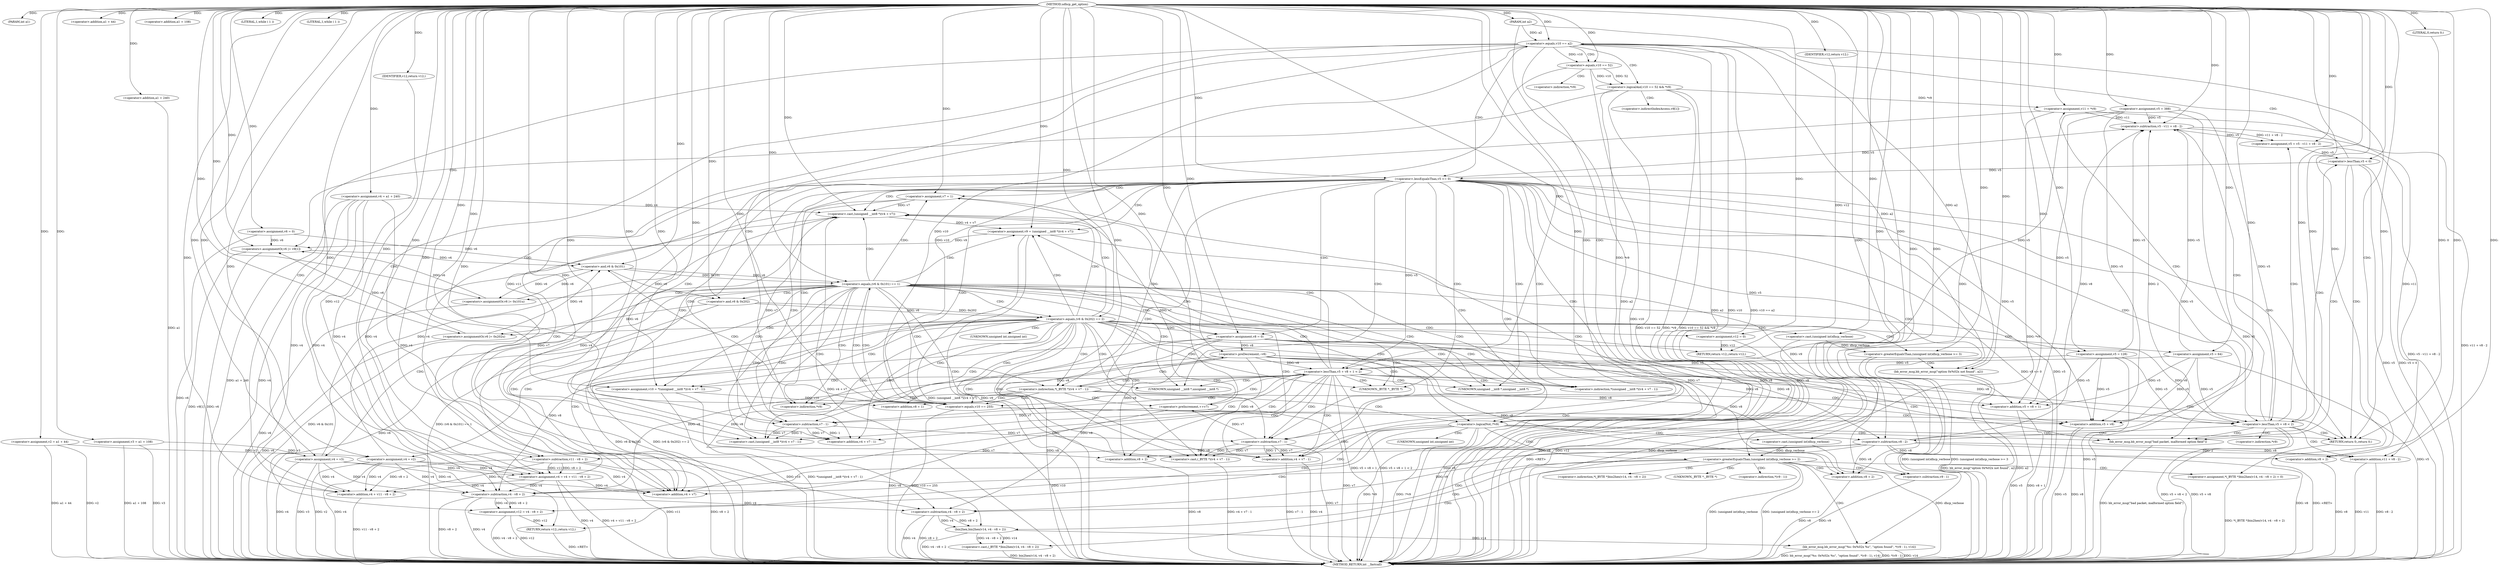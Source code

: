 digraph udhcp_get_option {  
"1000113" [label = "(METHOD,udhcp_get_option)" ]
"1000357" [label = "(METHOD_RETURN,int __fastcall)" ]
"1000114" [label = "(PARAM,int a1)" ]
"1000115" [label = "(PARAM,int a2)" ]
"1000129" [label = "(<operator>.assignment,v2 = a1 + 44)" ]
"1000131" [label = "(<operator>.addition,a1 + 44)" ]
"1000134" [label = "(<operator>.assignment,v3 = a1 + 108)" ]
"1000136" [label = "(<operator>.addition,a1 + 108)" ]
"1000139" [label = "(<operator>.assignment,v4 = a1 + 240)" ]
"1000141" [label = "(<operator>.addition,a1 + 240)" ]
"1000144" [label = "(<operator>.assignment,v5 = 388)" ]
"1000147" [label = "(<operator>.assignment,v6 = 0)" ]
"1000151" [label = "(LITERAL,1,while ( 1 ))" ]
"1000153" [label = "(<operator>.assignment,v7 = 1)" ]
"1000156" [label = "(<operator>.assignment,v8 = 0)" ]
"1000160" [label = "(LITERAL,1,while ( 1 ))" ]
"1000162" [label = "(<operator>.assignment,v9 = (unsigned __int8 *)(v4 + v7))" ]
"1000164" [label = "(<operator>.cast,(unsigned __int8 *)(v4 + v7))" ]
"1000166" [label = "(<operator>.addition,v4 + v7)" ]
"1000169" [label = "(<operator>.assignment,v10 = *(unsigned __int8 *)(v4 + v7 - 1))" ]
"1000172" [label = "(<operator>.cast,(unsigned __int8 *)(v4 + v7 - 1))" ]
"1000174" [label = "(<operator>.addition,v4 + v7 - 1)" ]
"1000176" [label = "(<operator>.subtraction,v7 - 1)" ]
"1000181" [label = "(<operator>.cast,(_BYTE *)(v4 + v7 - 1))" ]
"1000183" [label = "(<operator>.addition,v4 + v7 - 1)" ]
"1000185" [label = "(<operator>.subtraction,v7 - 1)" ]
"1000189" [label = "(<operator>.preDecrement,--v8)" ]
"1000191" [label = "(<operator>.preIncrement,++v7)" ]
"1000194" [label = "(<operator>.lessThan,v5 + v8 + 1 < 2)" ]
"1000195" [label = "(<operator>.addition,v5 + v8 + 1)" ]
"1000197" [label = "(<operator>.addition,v8 + 1)" ]
"1000203" [label = "(<operator>.equals,v10 == 255)" ]
"1000208" [label = "(<operator>.equals,(v6 & 0x101) == 1)" ]
"1000209" [label = "(<operator>.and,v6 & 0x101)" ]
"1000214" [label = "(<operators>.assignmentOr,v6 |= 0x101u)" ]
"1000217" [label = "(<operator>.assignment,v5 = 128)" ]
"1000220" [label = "(<operator>.assignment,v4 = v3)" ]
"1000225" [label = "(<operator>.equals,(v6 & 0x202) == 2)" ]
"1000226" [label = "(<operator>.and,v6 & 0x202)" ]
"1000231" [label = "(<operators>.assignmentOr,v6 |= 0x202u)" ]
"1000234" [label = "(<operator>.assignment,v5 = 64)" ]
"1000237" [label = "(<operator>.assignment,v4 = v2)" ]
"1000241" [label = "(<operator>.assignment,v12 = 0)" ]
"1000245" [label = "(<operator>.greaterEqualsThan,(unsigned int)dhcp_verbose >= 3)" ]
"1000246" [label = "(<operator>.cast,(unsigned int)dhcp_verbose)" ]
"1000250" [label = "(bb_error_msg,bb_error_msg(\"option 0x%02x not found\", a2))" ]
"1000253" [label = "(RETURN,return v12;,return v12;)" ]
"1000254" [label = "(IDENTIFIER,v12,return v12;)" ]
"1000256" [label = "(<operator>.lessThan,v5 + v8 < 2)" ]
"1000257" [label = "(<operator>.addition,v5 + v8)" ]
"1000262" [label = "(<operator>.assignment,v11 = *v9)" ]
"1000266" [label = "(<operator>.assignment,v5 = v5 - v11 + v8 - 2)" ]
"1000268" [label = "(<operator>.subtraction,v5 - v11 + v8 - 2)" ]
"1000270" [label = "(<operator>.addition,v11 + v8 - 2)" ]
"1000272" [label = "(<operator>.subtraction,v8 - 2)" ]
"1000276" [label = "(<operator>.lessThan,v5 < 0)" ]
"1000281" [label = "(<operator>.equals,v10 == a2)" ]
"1000286" [label = "(<operator>.logicalAnd,v10 == 52 && *v9)" ]
"1000287" [label = "(<operator>.equals,v10 == 52)" ]
"1000292" [label = "(<operators>.assignmentOr,v6 |= v9[1])" ]
"1000297" [label = "(<operator>.assignment,v4 = v4 + v11 - v8 + 2)" ]
"1000299" [label = "(<operator>.addition,v4 + v11 - v8 + 2)" ]
"1000301" [label = "(<operator>.subtraction,v11 - v8 + 2)" ]
"1000303" [label = "(<operator>.addition,v8 + 2)" ]
"1000307" [label = "(<operator>.lessEqualsThan,v5 <= 0)" ]
"1000312" [label = "(<operator>.logicalNot,!*v9)" ]
"1000317" [label = "(bb_error_msg,bb_error_msg(\"bad packet, malformed option field\"))" ]
"1000319" [label = "(RETURN,return 0;,return 0;)" ]
"1000320" [label = "(LITERAL,0,return 0;)" ]
"1000321" [label = "(<operator>.assignment,v12 = v4 - v8 + 2)" ]
"1000323" [label = "(<operator>.subtraction,v4 - v8 + 2)" ]
"1000325" [label = "(<operator>.addition,v8 + 2)" ]
"1000329" [label = "(<operator>.greaterEqualsThan,(unsigned int)dhcp_verbose >= 2)" ]
"1000330" [label = "(<operator>.cast,(unsigned int)dhcp_verbose)" ]
"1000335" [label = "(<operator>.assignment,*(_BYTE *)bin2hex(v14, v4 - v8 + 2) = 0)" ]
"1000337" [label = "(<operator>.cast,(_BYTE *)bin2hex(v14, v4 - v8 + 2))" ]
"1000339" [label = "(bin2hex,bin2hex(v14, v4 - v8 + 2))" ]
"1000341" [label = "(<operator>.subtraction,v4 - v8 + 2)" ]
"1000343" [label = "(<operator>.addition,v8 + 2)" ]
"1000347" [label = "(bb_error_msg,bb_error_msg(\"%s: 0x%02x %s\", \"option found\", *(v9 - 1), v14))" ]
"1000351" [label = "(<operator>.subtraction,v9 - 1)" ]
"1000355" [label = "(RETURN,return v12;,return v12;)" ]
"1000356" [label = "(IDENTIFIER,v12,return v12;)" ]
"1000165" [label = "(UNKNOWN,unsigned __int8 *,unsigned __int8 *)" ]
"1000171" [label = "(<operator>.indirection,*(unsigned __int8 *)(v4 + v7 - 1))" ]
"1000173" [label = "(UNKNOWN,unsigned __int8 *,unsigned __int8 *)" ]
"1000180" [label = "(<operator>.indirection,*(_BYTE *)(v4 + v7 - 1))" ]
"1000182" [label = "(UNKNOWN,_BYTE *,_BYTE *)" ]
"1000247" [label = "(UNKNOWN,unsigned int,unsigned int)" ]
"1000264" [label = "(<operator>.indirection,*v9)" ]
"1000290" [label = "(<operator>.indirection,*v9)" ]
"1000294" [label = "(<operator>.indirectIndexAccess,v9[1])" ]
"1000313" [label = "(<operator>.indirection,*v9)" ]
"1000331" [label = "(UNKNOWN,unsigned int,unsigned int)" ]
"1000336" [label = "(<operator>.indirection,*(_BYTE *)bin2hex(v14, v4 - v8 + 2))" ]
"1000338" [label = "(UNKNOWN,_BYTE *,_BYTE *)" ]
"1000350" [label = "(<operator>.indirection,*(v9 - 1))" ]
  "1000319" -> "1000357"  [ label = "DDG: <RET>"] 
  "1000129" -> "1000357"  [ label = "DDG: a1 + 44"] 
  "1000194" -> "1000357"  [ label = "DDG: v5 + v8 + 1"] 
  "1000292" -> "1000357"  [ label = "DDG: v9[1]"] 
  "1000162" -> "1000357"  [ label = "DDG: (unsigned __int8 *)(v4 + v7)"] 
  "1000134" -> "1000357"  [ label = "DDG: a1 + 108"] 
  "1000217" -> "1000357"  [ label = "DDG: v5"] 
  "1000194" -> "1000357"  [ label = "DDG: v5 + v8 + 1 < 2"] 
  "1000341" -> "1000357"  [ label = "DDG: v4"] 
  "1000307" -> "1000357"  [ label = "DDG: v5 <= 0"] 
  "1000321" -> "1000357"  [ label = "DDG: v12"] 
  "1000203" -> "1000357"  [ label = "DDG: v10 == 255"] 
  "1000162" -> "1000357"  [ label = "DDG: v9"] 
  "1000351" -> "1000357"  [ label = "DDG: v9"] 
  "1000323" -> "1000357"  [ label = "DDG: v8 + 2"] 
  "1000237" -> "1000357"  [ label = "DDG: v2"] 
  "1000164" -> "1000357"  [ label = "DDG: v4 + v7"] 
  "1000343" -> "1000357"  [ label = "DDG: v8"] 
  "1000329" -> "1000357"  [ label = "DDG: (unsigned int)dhcp_verbose"] 
  "1000257" -> "1000357"  [ label = "DDG: v8"] 
  "1000307" -> "1000357"  [ label = "DDG: v5"] 
  "1000141" -> "1000357"  [ label = "DDG: a1"] 
  "1000183" -> "1000357"  [ label = "DDG: v4"] 
  "1000257" -> "1000357"  [ label = "DDG: v5"] 
  "1000321" -> "1000357"  [ label = "DDG: v4 - v8 + 2"] 
  "1000245" -> "1000357"  [ label = "DDG: (unsigned int)dhcp_verbose"] 
  "1000156" -> "1000357"  [ label = "DDG: v8"] 
  "1000312" -> "1000357"  [ label = "DDG: *v9"] 
  "1000286" -> "1000357"  [ label = "DDG: *v9"] 
  "1000220" -> "1000357"  [ label = "DDG: v4"] 
  "1000256" -> "1000357"  [ label = "DDG: v5 + v8 < 2"] 
  "1000297" -> "1000357"  [ label = "DDG: v4"] 
  "1000129" -> "1000357"  [ label = "DDG: v2"] 
  "1000270" -> "1000357"  [ label = "DDG: v8 - 2"] 
  "1000281" -> "1000357"  [ label = "DDG: a2"] 
  "1000299" -> "1000357"  [ label = "DDG: v11 - v8 + 2"] 
  "1000268" -> "1000357"  [ label = "DDG: v11 + v8 - 2"] 
  "1000225" -> "1000357"  [ label = "DDG: v6 & 0x202"] 
  "1000339" -> "1000357"  [ label = "DDG: v4 - v8 + 2"] 
  "1000301" -> "1000357"  [ label = "DDG: v11"] 
  "1000250" -> "1000357"  [ label = "DDG: bb_error_msg(\"option 0x%02x not found\", a2)"] 
  "1000266" -> "1000357"  [ label = "DDG: v5 - v11 + v8 - 2"] 
  "1000181" -> "1000357"  [ label = "DDG: v4 + v7 - 1"] 
  "1000226" -> "1000357"  [ label = "DDG: v6"] 
  "1000203" -> "1000357"  [ label = "DDG: v10"] 
  "1000147" -> "1000357"  [ label = "DDG: v6"] 
  "1000281" -> "1000357"  [ label = "DDG: v10"] 
  "1000214" -> "1000357"  [ label = "DDG: v6"] 
  "1000276" -> "1000357"  [ label = "DDG: v5"] 
  "1000115" -> "1000357"  [ label = "DDG: a2"] 
  "1000270" -> "1000357"  [ label = "DDG: v11"] 
  "1000303" -> "1000357"  [ label = "DDG: v8"] 
  "1000347" -> "1000357"  [ label = "DDG: *(v9 - 1)"] 
  "1000292" -> "1000357"  [ label = "DDG: v6"] 
  "1000287" -> "1000357"  [ label = "DDG: v10"] 
  "1000231" -> "1000357"  [ label = "DDG: v6"] 
  "1000183" -> "1000357"  [ label = "DDG: v7 - 1"] 
  "1000220" -> "1000357"  [ label = "DDG: v3"] 
  "1000246" -> "1000357"  [ label = "DDG: dhcp_verbose"] 
  "1000341" -> "1000357"  [ label = "DDG: v8 + 2"] 
  "1000169" -> "1000357"  [ label = "DDG: v10"] 
  "1000286" -> "1000357"  [ label = "DDG: v10 == 52 && *v9"] 
  "1000301" -> "1000357"  [ label = "DDG: v8 + 2"] 
  "1000250" -> "1000357"  [ label = "DDG: a2"] 
  "1000225" -> "1000357"  [ label = "DDG: (v6 & 0x202) == 2"] 
  "1000286" -> "1000357"  [ label = "DDG: v10 == 52"] 
  "1000197" -> "1000357"  [ label = "DDG: v8"] 
  "1000317" -> "1000357"  [ label = "DDG: bb_error_msg(\"bad packet, malformed option field\")"] 
  "1000330" -> "1000357"  [ label = "DDG: dhcp_verbose"] 
  "1000208" -> "1000357"  [ label = "DDG: v6 & 0x101"] 
  "1000208" -> "1000357"  [ label = "DDG: (v6 & 0x101) == 1"] 
  "1000256" -> "1000357"  [ label = "DDG: v5 + v8"] 
  "1000169" -> "1000357"  [ label = "DDG: *(unsigned __int8 *)(v4 + v7 - 1)"] 
  "1000281" -> "1000357"  [ label = "DDG: v10 == a2"] 
  "1000134" -> "1000357"  [ label = "DDG: v3"] 
  "1000139" -> "1000357"  [ label = "DDG: a1 + 240"] 
  "1000191" -> "1000357"  [ label = "DDG: v7"] 
  "1000335" -> "1000357"  [ label = "DDG: *(_BYTE *)bin2hex(v14, v4 - v8 + 2)"] 
  "1000329" -> "1000357"  [ label = "DDG: (unsigned int)dhcp_verbose >= 2"] 
  "1000272" -> "1000357"  [ label = "DDG: v8"] 
  "1000241" -> "1000357"  [ label = "DDG: v12"] 
  "1000195" -> "1000357"  [ label = "DDG: v5"] 
  "1000297" -> "1000357"  [ label = "DDG: v4 + v11 - v8 + 2"] 
  "1000337" -> "1000357"  [ label = "DDG: bin2hex(v14, v4 - v8 + 2)"] 
  "1000347" -> "1000357"  [ label = "DDG: v14"] 
  "1000347" -> "1000357"  [ label = "DDG: bb_error_msg(\"%s: 0x%02x %s\", \"option found\", *(v9 - 1), v14)"] 
  "1000139" -> "1000357"  [ label = "DDG: v4"] 
  "1000262" -> "1000357"  [ label = "DDG: *v9"] 
  "1000144" -> "1000357"  [ label = "DDG: v5"] 
  "1000237" -> "1000357"  [ label = "DDG: v4"] 
  "1000325" -> "1000357"  [ label = "DDG: v8"] 
  "1000276" -> "1000357"  [ label = "DDG: v5 < 0"] 
  "1000195" -> "1000357"  [ label = "DDG: v8 + 1"] 
  "1000153" -> "1000357"  [ label = "DDG: v7"] 
  "1000323" -> "1000357"  [ label = "DDG: v4"] 
  "1000245" -> "1000357"  [ label = "DDG: (unsigned int)dhcp_verbose >= 3"] 
  "1000312" -> "1000357"  [ label = "DDG: !*v9"] 
  "1000234" -> "1000357"  [ label = "DDG: v5"] 
  "1000185" -> "1000357"  [ label = "DDG: v7"] 
  "1000253" -> "1000357"  [ label = "DDG: <RET>"] 
  "1000355" -> "1000357"  [ label = "DDG: <RET>"] 
  "1000113" -> "1000114"  [ label = "DDG: "] 
  "1000113" -> "1000115"  [ label = "DDG: "] 
  "1000113" -> "1000129"  [ label = "DDG: "] 
  "1000113" -> "1000131"  [ label = "DDG: "] 
  "1000113" -> "1000134"  [ label = "DDG: "] 
  "1000113" -> "1000136"  [ label = "DDG: "] 
  "1000113" -> "1000139"  [ label = "DDG: "] 
  "1000113" -> "1000141"  [ label = "DDG: "] 
  "1000113" -> "1000144"  [ label = "DDG: "] 
  "1000113" -> "1000147"  [ label = "DDG: "] 
  "1000113" -> "1000151"  [ label = "DDG: "] 
  "1000113" -> "1000153"  [ label = "DDG: "] 
  "1000113" -> "1000156"  [ label = "DDG: "] 
  "1000113" -> "1000160"  [ label = "DDG: "] 
  "1000164" -> "1000162"  [ label = "DDG: v4 + v7"] 
  "1000113" -> "1000162"  [ label = "DDG: "] 
  "1000220" -> "1000164"  [ label = "DDG: v4"] 
  "1000297" -> "1000164"  [ label = "DDG: v4"] 
  "1000139" -> "1000164"  [ label = "DDG: v4"] 
  "1000237" -> "1000164"  [ label = "DDG: v4"] 
  "1000113" -> "1000164"  [ label = "DDG: "] 
  "1000191" -> "1000164"  [ label = "DDG: v7"] 
  "1000153" -> "1000164"  [ label = "DDG: v7"] 
  "1000220" -> "1000166"  [ label = "DDG: v4"] 
  "1000297" -> "1000166"  [ label = "DDG: v4"] 
  "1000139" -> "1000166"  [ label = "DDG: v4"] 
  "1000237" -> "1000166"  [ label = "DDG: v4"] 
  "1000113" -> "1000166"  [ label = "DDG: "] 
  "1000191" -> "1000166"  [ label = "DDG: v7"] 
  "1000153" -> "1000166"  [ label = "DDG: v7"] 
  "1000113" -> "1000169"  [ label = "DDG: "] 
  "1000113" -> "1000172"  [ label = "DDG: "] 
  "1000176" -> "1000172"  [ label = "DDG: v7"] 
  "1000176" -> "1000172"  [ label = "DDG: 1"] 
  "1000113" -> "1000174"  [ label = "DDG: "] 
  "1000176" -> "1000174"  [ label = "DDG: v7"] 
  "1000176" -> "1000174"  [ label = "DDG: 1"] 
  "1000113" -> "1000176"  [ label = "DDG: "] 
  "1000191" -> "1000176"  [ label = "DDG: v7"] 
  "1000153" -> "1000176"  [ label = "DDG: v7"] 
  "1000113" -> "1000181"  [ label = "DDG: "] 
  "1000185" -> "1000181"  [ label = "DDG: v7"] 
  "1000185" -> "1000181"  [ label = "DDG: 1"] 
  "1000113" -> "1000183"  [ label = "DDG: "] 
  "1000185" -> "1000183"  [ label = "DDG: v7"] 
  "1000185" -> "1000183"  [ label = "DDG: 1"] 
  "1000176" -> "1000185"  [ label = "DDG: v7"] 
  "1000113" -> "1000185"  [ label = "DDG: "] 
  "1000156" -> "1000189"  [ label = "DDG: v8"] 
  "1000113" -> "1000189"  [ label = "DDG: "] 
  "1000185" -> "1000191"  [ label = "DDG: v7"] 
  "1000113" -> "1000191"  [ label = "DDG: "] 
  "1000217" -> "1000194"  [ label = "DDG: v5"] 
  "1000307" -> "1000194"  [ label = "DDG: v5"] 
  "1000144" -> "1000194"  [ label = "DDG: v5"] 
  "1000234" -> "1000194"  [ label = "DDG: v5"] 
  "1000113" -> "1000194"  [ label = "DDG: "] 
  "1000189" -> "1000194"  [ label = "DDG: v8"] 
  "1000217" -> "1000195"  [ label = "DDG: v5"] 
  "1000307" -> "1000195"  [ label = "DDG: v5"] 
  "1000144" -> "1000195"  [ label = "DDG: v5"] 
  "1000234" -> "1000195"  [ label = "DDG: v5"] 
  "1000113" -> "1000195"  [ label = "DDG: "] 
  "1000189" -> "1000195"  [ label = "DDG: v8"] 
  "1000189" -> "1000197"  [ label = "DDG: v8"] 
  "1000113" -> "1000197"  [ label = "DDG: "] 
  "1000287" -> "1000203"  [ label = "DDG: v10"] 
  "1000169" -> "1000203"  [ label = "DDG: v10"] 
  "1000113" -> "1000203"  [ label = "DDG: "] 
  "1000209" -> "1000208"  [ label = "DDG: v6"] 
  "1000209" -> "1000208"  [ label = "DDG: 0x101"] 
  "1000147" -> "1000209"  [ label = "DDG: v6"] 
  "1000214" -> "1000209"  [ label = "DDG: v6"] 
  "1000292" -> "1000209"  [ label = "DDG: v6"] 
  "1000231" -> "1000209"  [ label = "DDG: v6"] 
  "1000113" -> "1000209"  [ label = "DDG: "] 
  "1000113" -> "1000208"  [ label = "DDG: "] 
  "1000113" -> "1000214"  [ label = "DDG: "] 
  "1000209" -> "1000214"  [ label = "DDG: v6"] 
  "1000113" -> "1000217"  [ label = "DDG: "] 
  "1000134" -> "1000220"  [ label = "DDG: v3"] 
  "1000113" -> "1000220"  [ label = "DDG: "] 
  "1000226" -> "1000225"  [ label = "DDG: v6"] 
  "1000226" -> "1000225"  [ label = "DDG: 0x202"] 
  "1000209" -> "1000226"  [ label = "DDG: v6"] 
  "1000113" -> "1000226"  [ label = "DDG: "] 
  "1000113" -> "1000225"  [ label = "DDG: "] 
  "1000113" -> "1000231"  [ label = "DDG: "] 
  "1000226" -> "1000231"  [ label = "DDG: v6"] 
  "1000113" -> "1000234"  [ label = "DDG: "] 
  "1000129" -> "1000237"  [ label = "DDG: v2"] 
  "1000113" -> "1000237"  [ label = "DDG: "] 
  "1000113" -> "1000241"  [ label = "DDG: "] 
  "1000246" -> "1000245"  [ label = "DDG: dhcp_verbose"] 
  "1000113" -> "1000246"  [ label = "DDG: "] 
  "1000113" -> "1000245"  [ label = "DDG: "] 
  "1000113" -> "1000250"  [ label = "DDG: "] 
  "1000281" -> "1000250"  [ label = "DDG: a2"] 
  "1000115" -> "1000250"  [ label = "DDG: a2"] 
  "1000254" -> "1000253"  [ label = "DDG: v12"] 
  "1000241" -> "1000253"  [ label = "DDG: v12"] 
  "1000113" -> "1000254"  [ label = "DDG: "] 
  "1000217" -> "1000256"  [ label = "DDG: v5"] 
  "1000307" -> "1000256"  [ label = "DDG: v5"] 
  "1000144" -> "1000256"  [ label = "DDG: v5"] 
  "1000234" -> "1000256"  [ label = "DDG: v5"] 
  "1000113" -> "1000256"  [ label = "DDG: "] 
  "1000156" -> "1000256"  [ label = "DDG: v8"] 
  "1000189" -> "1000256"  [ label = "DDG: v8"] 
  "1000217" -> "1000257"  [ label = "DDG: v5"] 
  "1000307" -> "1000257"  [ label = "DDG: v5"] 
  "1000144" -> "1000257"  [ label = "DDG: v5"] 
  "1000234" -> "1000257"  [ label = "DDG: v5"] 
  "1000113" -> "1000257"  [ label = "DDG: "] 
  "1000156" -> "1000257"  [ label = "DDG: v8"] 
  "1000189" -> "1000257"  [ label = "DDG: v8"] 
  "1000286" -> "1000262"  [ label = "DDG: *v9"] 
  "1000113" -> "1000262"  [ label = "DDG: "] 
  "1000268" -> "1000266"  [ label = "DDG: v5"] 
  "1000268" -> "1000266"  [ label = "DDG: v11 + v8 - 2"] 
  "1000113" -> "1000266"  [ label = "DDG: "] 
  "1000113" -> "1000268"  [ label = "DDG: "] 
  "1000217" -> "1000268"  [ label = "DDG: v5"] 
  "1000307" -> "1000268"  [ label = "DDG: v5"] 
  "1000144" -> "1000268"  [ label = "DDG: v5"] 
  "1000234" -> "1000268"  [ label = "DDG: v5"] 
  "1000262" -> "1000268"  [ label = "DDG: v11"] 
  "1000272" -> "1000268"  [ label = "DDG: v8"] 
  "1000272" -> "1000268"  [ label = "DDG: 2"] 
  "1000262" -> "1000270"  [ label = "DDG: v11"] 
  "1000113" -> "1000270"  [ label = "DDG: "] 
  "1000272" -> "1000270"  [ label = "DDG: v8"] 
  "1000272" -> "1000270"  [ label = "DDG: 2"] 
  "1000113" -> "1000272"  [ label = "DDG: "] 
  "1000156" -> "1000272"  [ label = "DDG: v8"] 
  "1000189" -> "1000272"  [ label = "DDG: v8"] 
  "1000266" -> "1000276"  [ label = "DDG: v5"] 
  "1000113" -> "1000276"  [ label = "DDG: "] 
  "1000203" -> "1000281"  [ label = "DDG: v10"] 
  "1000113" -> "1000281"  [ label = "DDG: "] 
  "1000115" -> "1000281"  [ label = "DDG: a2"] 
  "1000287" -> "1000286"  [ label = "DDG: v10"] 
  "1000287" -> "1000286"  [ label = "DDG: 52"] 
  "1000281" -> "1000287"  [ label = "DDG: v10"] 
  "1000113" -> "1000287"  [ label = "DDG: "] 
  "1000162" -> "1000292"  [ label = "DDG: v9"] 
  "1000147" -> "1000292"  [ label = "DDG: v6"] 
  "1000214" -> "1000292"  [ label = "DDG: v6"] 
  "1000231" -> "1000292"  [ label = "DDG: v6"] 
  "1000113" -> "1000292"  [ label = "DDG: "] 
  "1000220" -> "1000297"  [ label = "DDG: v4"] 
  "1000139" -> "1000297"  [ label = "DDG: v4"] 
  "1000237" -> "1000297"  [ label = "DDG: v4"] 
  "1000113" -> "1000297"  [ label = "DDG: "] 
  "1000301" -> "1000297"  [ label = "DDG: v11"] 
  "1000301" -> "1000297"  [ label = "DDG: v8 + 2"] 
  "1000220" -> "1000299"  [ label = "DDG: v4"] 
  "1000297" -> "1000299"  [ label = "DDG: v4"] 
  "1000139" -> "1000299"  [ label = "DDG: v4"] 
  "1000237" -> "1000299"  [ label = "DDG: v4"] 
  "1000113" -> "1000299"  [ label = "DDG: "] 
  "1000301" -> "1000299"  [ label = "DDG: v11"] 
  "1000301" -> "1000299"  [ label = "DDG: v8 + 2"] 
  "1000113" -> "1000301"  [ label = "DDG: "] 
  "1000262" -> "1000301"  [ label = "DDG: v11"] 
  "1000272" -> "1000301"  [ label = "DDG: v8"] 
  "1000272" -> "1000303"  [ label = "DDG: v8"] 
  "1000113" -> "1000303"  [ label = "DDG: "] 
  "1000276" -> "1000307"  [ label = "DDG: v5"] 
  "1000113" -> "1000307"  [ label = "DDG: "] 
  "1000286" -> "1000312"  [ label = "DDG: *v9"] 
  "1000113" -> "1000317"  [ label = "DDG: "] 
  "1000320" -> "1000319"  [ label = "DDG: 0"] 
  "1000113" -> "1000319"  [ label = "DDG: "] 
  "1000113" -> "1000320"  [ label = "DDG: "] 
  "1000323" -> "1000321"  [ label = "DDG: v4"] 
  "1000323" -> "1000321"  [ label = "DDG: v8 + 2"] 
  "1000113" -> "1000321"  [ label = "DDG: "] 
  "1000220" -> "1000323"  [ label = "DDG: v4"] 
  "1000297" -> "1000323"  [ label = "DDG: v4"] 
  "1000139" -> "1000323"  [ label = "DDG: v4"] 
  "1000237" -> "1000323"  [ label = "DDG: v4"] 
  "1000113" -> "1000323"  [ label = "DDG: "] 
  "1000156" -> "1000323"  [ label = "DDG: v8"] 
  "1000272" -> "1000323"  [ label = "DDG: v8"] 
  "1000189" -> "1000323"  [ label = "DDG: v8"] 
  "1000156" -> "1000325"  [ label = "DDG: v8"] 
  "1000272" -> "1000325"  [ label = "DDG: v8"] 
  "1000113" -> "1000325"  [ label = "DDG: "] 
  "1000189" -> "1000325"  [ label = "DDG: v8"] 
  "1000330" -> "1000329"  [ label = "DDG: dhcp_verbose"] 
  "1000113" -> "1000330"  [ label = "DDG: "] 
  "1000113" -> "1000329"  [ label = "DDG: "] 
  "1000113" -> "1000335"  [ label = "DDG: "] 
  "1000339" -> "1000337"  [ label = "DDG: v14"] 
  "1000339" -> "1000337"  [ label = "DDG: v4 - v8 + 2"] 
  "1000113" -> "1000339"  [ label = "DDG: "] 
  "1000341" -> "1000339"  [ label = "DDG: v4"] 
  "1000341" -> "1000339"  [ label = "DDG: v8 + 2"] 
  "1000323" -> "1000341"  [ label = "DDG: v4"] 
  "1000113" -> "1000341"  [ label = "DDG: "] 
  "1000156" -> "1000341"  [ label = "DDG: v8"] 
  "1000272" -> "1000341"  [ label = "DDG: v8"] 
  "1000189" -> "1000341"  [ label = "DDG: v8"] 
  "1000113" -> "1000343"  [ label = "DDG: "] 
  "1000156" -> "1000343"  [ label = "DDG: v8"] 
  "1000272" -> "1000343"  [ label = "DDG: v8"] 
  "1000189" -> "1000343"  [ label = "DDG: v8"] 
  "1000113" -> "1000347"  [ label = "DDG: "] 
  "1000162" -> "1000351"  [ label = "DDG: v9"] 
  "1000113" -> "1000351"  [ label = "DDG: "] 
  "1000339" -> "1000347"  [ label = "DDG: v14"] 
  "1000356" -> "1000355"  [ label = "DDG: v12"] 
  "1000321" -> "1000355"  [ label = "DDG: v12"] 
  "1000113" -> "1000356"  [ label = "DDG: "] 
  "1000180" -> "1000191"  [ label = "CDG: "] 
  "1000180" -> "1000189"  [ label = "CDG: "] 
  "1000180" -> "1000197"  [ label = "CDG: "] 
  "1000180" -> "1000195"  [ label = "CDG: "] 
  "1000180" -> "1000194"  [ label = "CDG: "] 
  "1000180" -> "1000203"  [ label = "CDG: "] 
  "1000180" -> "1000313"  [ label = "CDG: "] 
  "1000180" -> "1000312"  [ label = "CDG: "] 
  "1000194" -> "1000319"  [ label = "CDG: "] 
  "1000194" -> "1000317"  [ label = "CDG: "] 
  "1000194" -> "1000176"  [ label = "CDG: "] 
  "1000194" -> "1000174"  [ label = "CDG: "] 
  "1000194" -> "1000173"  [ label = "CDG: "] 
  "1000194" -> "1000172"  [ label = "CDG: "] 
  "1000194" -> "1000171"  [ label = "CDG: "] 
  "1000194" -> "1000169"  [ label = "CDG: "] 
  "1000194" -> "1000166"  [ label = "CDG: "] 
  "1000194" -> "1000165"  [ label = "CDG: "] 
  "1000194" -> "1000164"  [ label = "CDG: "] 
  "1000194" -> "1000162"  [ label = "CDG: "] 
  "1000194" -> "1000185"  [ label = "CDG: "] 
  "1000194" -> "1000183"  [ label = "CDG: "] 
  "1000194" -> "1000182"  [ label = "CDG: "] 
  "1000194" -> "1000181"  [ label = "CDG: "] 
  "1000194" -> "1000180"  [ label = "CDG: "] 
  "1000194" -> "1000203"  [ label = "CDG: "] 
  "1000203" -> "1000208"  [ label = "CDG: "] 
  "1000203" -> "1000209"  [ label = "CDG: "] 
  "1000203" -> "1000256"  [ label = "CDG: "] 
  "1000203" -> "1000257"  [ label = "CDG: "] 
  "1000208" -> "1000220"  [ label = "CDG: "] 
  "1000208" -> "1000217"  [ label = "CDG: "] 
  "1000208" -> "1000214"  [ label = "CDG: "] 
  "1000208" -> "1000226"  [ label = "CDG: "] 
  "1000208" -> "1000225"  [ label = "CDG: "] 
  "1000208" -> "1000313"  [ label = "CDG: "] 
  "1000208" -> "1000312"  [ label = "CDG: "] 
  "1000208" -> "1000156"  [ label = "CDG: "] 
  "1000208" -> "1000153"  [ label = "CDG: "] 
  "1000208" -> "1000176"  [ label = "CDG: "] 
  "1000208" -> "1000174"  [ label = "CDG: "] 
  "1000208" -> "1000173"  [ label = "CDG: "] 
  "1000208" -> "1000172"  [ label = "CDG: "] 
  "1000208" -> "1000171"  [ label = "CDG: "] 
  "1000208" -> "1000169"  [ label = "CDG: "] 
  "1000208" -> "1000166"  [ label = "CDG: "] 
  "1000208" -> "1000165"  [ label = "CDG: "] 
  "1000208" -> "1000164"  [ label = "CDG: "] 
  "1000208" -> "1000162"  [ label = "CDG: "] 
  "1000208" -> "1000185"  [ label = "CDG: "] 
  "1000208" -> "1000183"  [ label = "CDG: "] 
  "1000208" -> "1000182"  [ label = "CDG: "] 
  "1000208" -> "1000181"  [ label = "CDG: "] 
  "1000208" -> "1000180"  [ label = "CDG: "] 
  "1000208" -> "1000203"  [ label = "CDG: "] 
  "1000225" -> "1000237"  [ label = "CDG: "] 
  "1000225" -> "1000234"  [ label = "CDG: "] 
  "1000225" -> "1000231"  [ label = "CDG: "] 
  "1000225" -> "1000253"  [ label = "CDG: "] 
  "1000225" -> "1000247"  [ label = "CDG: "] 
  "1000225" -> "1000246"  [ label = "CDG: "] 
  "1000225" -> "1000245"  [ label = "CDG: "] 
  "1000225" -> "1000241"  [ label = "CDG: "] 
  "1000225" -> "1000313"  [ label = "CDG: "] 
  "1000225" -> "1000312"  [ label = "CDG: "] 
  "1000225" -> "1000156"  [ label = "CDG: "] 
  "1000225" -> "1000153"  [ label = "CDG: "] 
  "1000225" -> "1000176"  [ label = "CDG: "] 
  "1000225" -> "1000174"  [ label = "CDG: "] 
  "1000225" -> "1000173"  [ label = "CDG: "] 
  "1000225" -> "1000172"  [ label = "CDG: "] 
  "1000225" -> "1000171"  [ label = "CDG: "] 
  "1000225" -> "1000169"  [ label = "CDG: "] 
  "1000225" -> "1000166"  [ label = "CDG: "] 
  "1000225" -> "1000165"  [ label = "CDG: "] 
  "1000225" -> "1000164"  [ label = "CDG: "] 
  "1000225" -> "1000162"  [ label = "CDG: "] 
  "1000225" -> "1000185"  [ label = "CDG: "] 
  "1000225" -> "1000183"  [ label = "CDG: "] 
  "1000225" -> "1000182"  [ label = "CDG: "] 
  "1000225" -> "1000181"  [ label = "CDG: "] 
  "1000225" -> "1000180"  [ label = "CDG: "] 
  "1000225" -> "1000203"  [ label = "CDG: "] 
  "1000245" -> "1000250"  [ label = "CDG: "] 
  "1000256" -> "1000272"  [ label = "CDG: "] 
  "1000256" -> "1000270"  [ label = "CDG: "] 
  "1000256" -> "1000268"  [ label = "CDG: "] 
  "1000256" -> "1000266"  [ label = "CDG: "] 
  "1000256" -> "1000264"  [ label = "CDG: "] 
  "1000256" -> "1000262"  [ label = "CDG: "] 
  "1000256" -> "1000276"  [ label = "CDG: "] 
  "1000256" -> "1000319"  [ label = "CDG: "] 
  "1000256" -> "1000317"  [ label = "CDG: "] 
  "1000276" -> "1000281"  [ label = "CDG: "] 
  "1000276" -> "1000319"  [ label = "CDG: "] 
  "1000276" -> "1000317"  [ label = "CDG: "] 
  "1000281" -> "1000287"  [ label = "CDG: "] 
  "1000281" -> "1000286"  [ label = "CDG: "] 
  "1000281" -> "1000303"  [ label = "CDG: "] 
  "1000281" -> "1000301"  [ label = "CDG: "] 
  "1000281" -> "1000299"  [ label = "CDG: "] 
  "1000281" -> "1000297"  [ label = "CDG: "] 
  "1000281" -> "1000313"  [ label = "CDG: "] 
  "1000281" -> "1000312"  [ label = "CDG: "] 
  "1000281" -> "1000307"  [ label = "CDG: "] 
  "1000286" -> "1000294"  [ label = "CDG: "] 
  "1000286" -> "1000292"  [ label = "CDG: "] 
  "1000287" -> "1000290"  [ label = "CDG: "] 
  "1000307" -> "1000319"  [ label = "CDG: "] 
  "1000307" -> "1000317"  [ label = "CDG: "] 
  "1000307" -> "1000313"  [ label = "CDG: "] 
  "1000307" -> "1000312"  [ label = "CDG: "] 
  "1000307" -> "1000156"  [ label = "CDG: "] 
  "1000307" -> "1000153"  [ label = "CDG: "] 
  "1000307" -> "1000176"  [ label = "CDG: "] 
  "1000307" -> "1000174"  [ label = "CDG: "] 
  "1000307" -> "1000173"  [ label = "CDG: "] 
  "1000307" -> "1000172"  [ label = "CDG: "] 
  "1000307" -> "1000171"  [ label = "CDG: "] 
  "1000307" -> "1000169"  [ label = "CDG: "] 
  "1000307" -> "1000166"  [ label = "CDG: "] 
  "1000307" -> "1000165"  [ label = "CDG: "] 
  "1000307" -> "1000164"  [ label = "CDG: "] 
  "1000307" -> "1000162"  [ label = "CDG: "] 
  "1000307" -> "1000185"  [ label = "CDG: "] 
  "1000307" -> "1000183"  [ label = "CDG: "] 
  "1000307" -> "1000182"  [ label = "CDG: "] 
  "1000307" -> "1000181"  [ label = "CDG: "] 
  "1000307" -> "1000180"  [ label = "CDG: "] 
  "1000307" -> "1000203"  [ label = "CDG: "] 
  "1000312" -> "1000319"  [ label = "CDG: "] 
  "1000312" -> "1000317"  [ label = "CDG: "] 
  "1000312" -> "1000331"  [ label = "CDG: "] 
  "1000312" -> "1000330"  [ label = "CDG: "] 
  "1000312" -> "1000329"  [ label = "CDG: "] 
  "1000312" -> "1000325"  [ label = "CDG: "] 
  "1000312" -> "1000323"  [ label = "CDG: "] 
  "1000312" -> "1000321"  [ label = "CDG: "] 
  "1000312" -> "1000355"  [ label = "CDG: "] 
  "1000329" -> "1000336"  [ label = "CDG: "] 
  "1000329" -> "1000335"  [ label = "CDG: "] 
  "1000329" -> "1000351"  [ label = "CDG: "] 
  "1000329" -> "1000350"  [ label = "CDG: "] 
  "1000329" -> "1000347"  [ label = "CDG: "] 
  "1000329" -> "1000343"  [ label = "CDG: "] 
  "1000329" -> "1000341"  [ label = "CDG: "] 
  "1000329" -> "1000339"  [ label = "CDG: "] 
  "1000329" -> "1000338"  [ label = "CDG: "] 
  "1000329" -> "1000337"  [ label = "CDG: "] 
}
